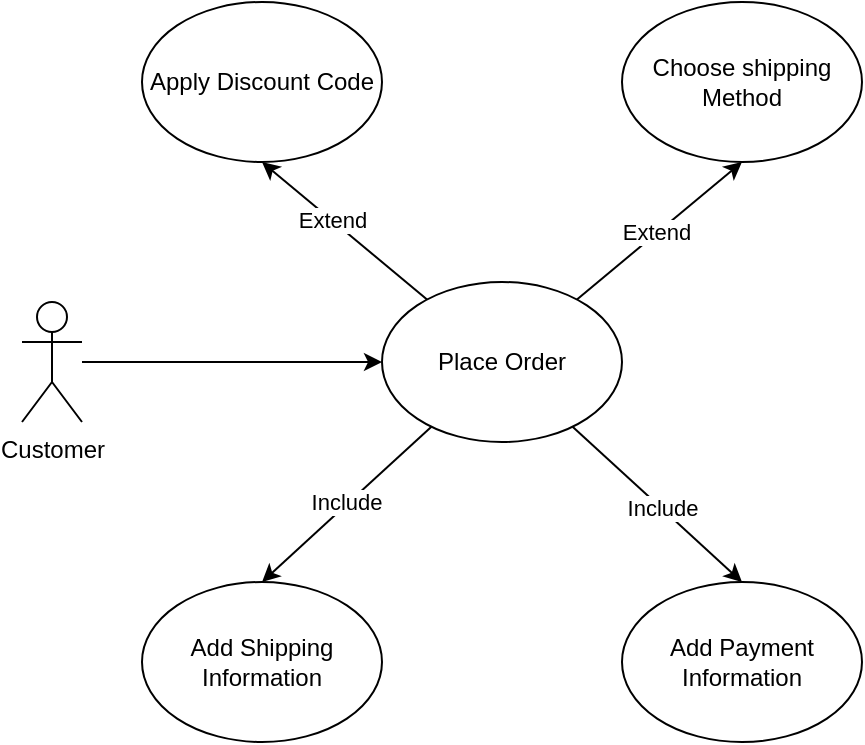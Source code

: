 <mxfile>
    <diagram id="klT5OOkxW8Ztb-w3ORr6" name="Page-1">
        <mxGraphModel dx="650" dy="428" grid="1" gridSize="10" guides="1" tooltips="1" connect="1" arrows="1" fold="1" page="1" pageScale="1" pageWidth="827" pageHeight="1169" math="0" shadow="0">
            <root>
                <mxCell id="0"/>
                <mxCell id="1" parent="0"/>
                <mxCell id="12" style="edgeStyle=none;html=1;entryX=0;entryY=0.5;entryDx=0;entryDy=0;" edge="1" parent="1" source="5" target="6">
                    <mxGeometry relative="1" as="geometry"/>
                </mxCell>
                <mxCell id="5" value="Customer" style="shape=umlActor;verticalLabelPosition=bottom;verticalAlign=top;html=1;outlineConnect=0;" vertex="1" parent="1">
                    <mxGeometry x="200" y="260" width="30" height="60" as="geometry"/>
                </mxCell>
                <mxCell id="13" style="edgeStyle=none;html=1;entryX=0.5;entryY=1;entryDx=0;entryDy=0;" edge="1" parent="1" source="6" target="8">
                    <mxGeometry relative="1" as="geometry"/>
                </mxCell>
                <mxCell id="17" value="Extend" style="edgeLabel;html=1;align=center;verticalAlign=middle;resizable=0;points=[];" vertex="1" connectable="0" parent="13">
                    <mxGeometry x="0.16" relative="1" as="geometry">
                        <mxPoint as="offset"/>
                    </mxGeometry>
                </mxCell>
                <mxCell id="14" style="edgeStyle=none;html=1;entryX=0.5;entryY=1;entryDx=0;entryDy=0;" edge="1" parent="1" source="6" target="9">
                    <mxGeometry relative="1" as="geometry"/>
                </mxCell>
                <mxCell id="18" value="Extend" style="edgeLabel;html=1;align=center;verticalAlign=middle;resizable=0;points=[];" vertex="1" connectable="0" parent="14">
                    <mxGeometry x="-0.041" y="1" relative="1" as="geometry">
                        <mxPoint as="offset"/>
                    </mxGeometry>
                </mxCell>
                <mxCell id="15" style="edgeStyle=none;html=1;entryX=0.5;entryY=0;entryDx=0;entryDy=0;" edge="1" parent="1" source="6" target="10">
                    <mxGeometry relative="1" as="geometry"/>
                </mxCell>
                <mxCell id="19" value="Include" style="edgeLabel;html=1;align=center;verticalAlign=middle;resizable=0;points=[];" vertex="1" connectable="0" parent="15">
                    <mxGeometry x="-0.009" y="-1" relative="1" as="geometry">
                        <mxPoint as="offset"/>
                    </mxGeometry>
                </mxCell>
                <mxCell id="16" style="edgeStyle=none;html=1;entryX=0.5;entryY=0;entryDx=0;entryDy=0;" edge="1" parent="1" source="6" target="11">
                    <mxGeometry relative="1" as="geometry"/>
                </mxCell>
                <mxCell id="20" value="Include" style="edgeLabel;html=1;align=center;verticalAlign=middle;resizable=0;points=[];" vertex="1" connectable="0" parent="16">
                    <mxGeometry x="0.057" relative="1" as="geometry">
                        <mxPoint as="offset"/>
                    </mxGeometry>
                </mxCell>
                <mxCell id="6" value="Place Order" style="ellipse;whiteSpace=wrap;html=1;" vertex="1" parent="1">
                    <mxGeometry x="380" y="250" width="120" height="80" as="geometry"/>
                </mxCell>
                <mxCell id="8" value="Apply Discount Code" style="ellipse;whiteSpace=wrap;html=1;" vertex="1" parent="1">
                    <mxGeometry x="260" y="110" width="120" height="80" as="geometry"/>
                </mxCell>
                <mxCell id="9" value="Choose shipping Method" style="ellipse;whiteSpace=wrap;html=1;" vertex="1" parent="1">
                    <mxGeometry x="500" y="110" width="120" height="80" as="geometry"/>
                </mxCell>
                <mxCell id="10" value="Add Shipping Information" style="ellipse;whiteSpace=wrap;html=1;" vertex="1" parent="1">
                    <mxGeometry x="260" y="400" width="120" height="80" as="geometry"/>
                </mxCell>
                <mxCell id="11" value="Add Payment Information" style="ellipse;whiteSpace=wrap;html=1;" vertex="1" parent="1">
                    <mxGeometry x="500" y="400" width="120" height="80" as="geometry"/>
                </mxCell>
            </root>
        </mxGraphModel>
    </diagram>
</mxfile>
